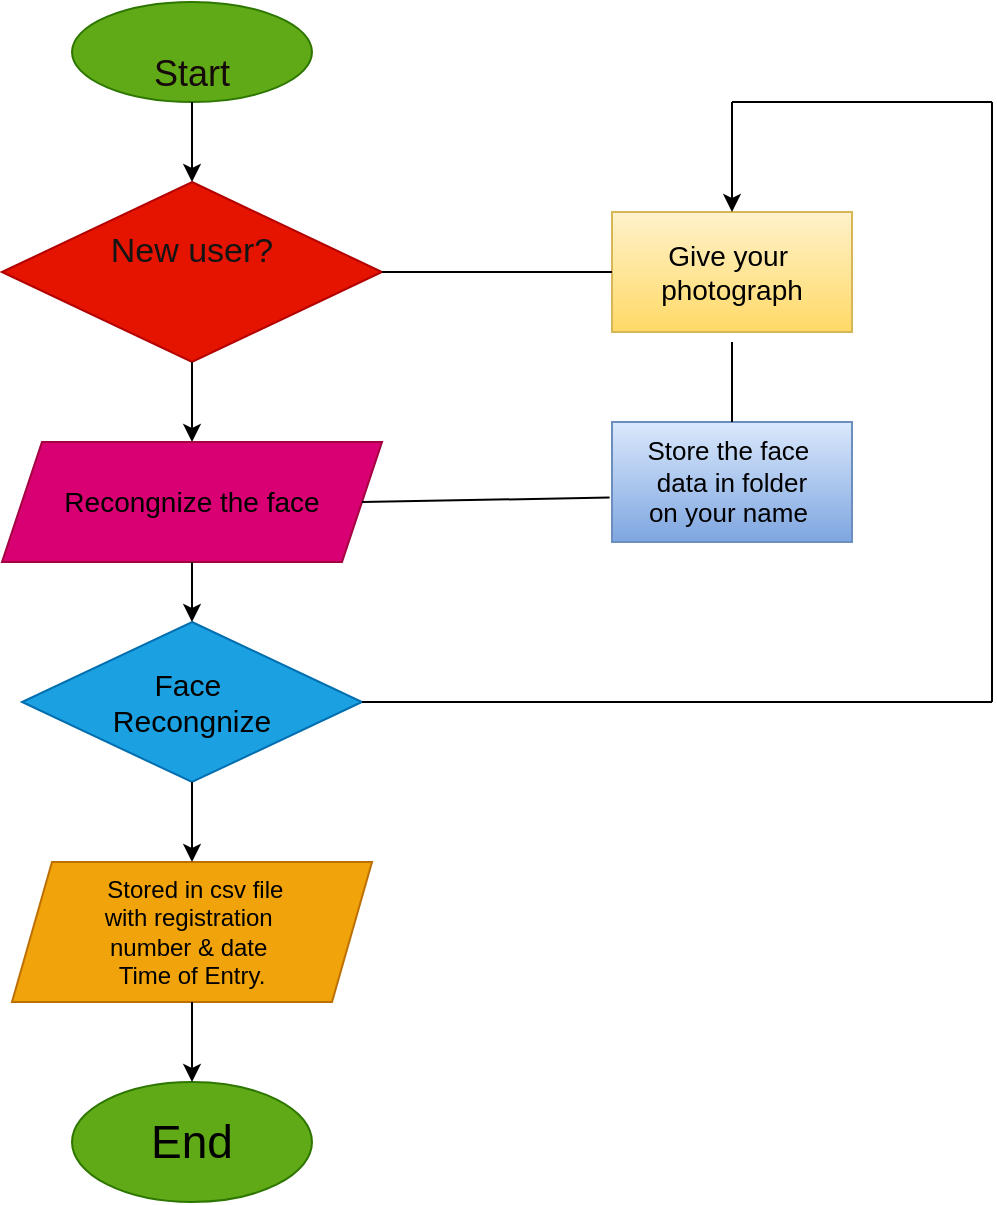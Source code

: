 <mxfile version="28.1.1">
  <diagram name="Page-1" id="t2oY4HdKHzvjQ1FrkzKl">
    <mxGraphModel dx="1042" dy="562" grid="1" gridSize="10" guides="1" tooltips="1" connect="1" arrows="1" fold="1" page="1" pageScale="1" pageWidth="850" pageHeight="1100" math="0" shadow="0">
      <root>
        <mxCell id="Svy-2zn7YNvV7I8tYLpZ-0" />
        <mxCell id="Svy-2zn7YNvV7I8tYLpZ-1" parent="Svy-2zn7YNvV7I8tYLpZ-0" />
        <mxCell id="mvrC8RXfldJ8lUkRN0pW-0" value="&lt;div&gt;&lt;br&gt;&lt;/div&gt;&lt;div&gt;Start&lt;/div&gt;" style="ellipse;whiteSpace=wrap;html=1;fillColor=#60a917;fontColor=light-dark(#150909, #121212);strokeColor=#2D7600;fontStyle=0;fontSize=18;" vertex="1" parent="Svy-2zn7YNvV7I8tYLpZ-1">
          <mxGeometry x="330" y="30" width="120" height="50" as="geometry" />
        </mxCell>
        <mxCell id="mvrC8RXfldJ8lUkRN0pW-2" value="New user?&lt;div&gt;&lt;br&gt;&lt;/div&gt;" style="rhombus;whiteSpace=wrap;html=1;fillColor=#e51400;fontColor=light-dark(#151414, #121212);strokeColor=#B20000;fontSize=17;" vertex="1" parent="Svy-2zn7YNvV7I8tYLpZ-1">
          <mxGeometry x="295" y="120" width="190" height="90" as="geometry" />
        </mxCell>
        <mxCell id="mvrC8RXfldJ8lUkRN0pW-3" value="Give your&amp;nbsp;&lt;div&gt;photograph&lt;/div&gt;" style="rounded=0;whiteSpace=wrap;html=1;fillColor=#fff2cc;gradientColor=#ffd966;strokeColor=#d6b656;fontColor=#000000;fontSize=14;" vertex="1" parent="Svy-2zn7YNvV7I8tYLpZ-1">
          <mxGeometry x="600" y="135" width="120" height="60" as="geometry" />
        </mxCell>
        <mxCell id="mvrC8RXfldJ8lUkRN0pW-4" value="Store the face&amp;nbsp;&lt;div&gt;&lt;span style=&quot;background-color: transparent;&quot;&gt;data in folder&lt;/span&gt;&lt;/div&gt;&lt;div&gt;&lt;span style=&quot;background-color: transparent;&quot;&gt;on your name&amp;nbsp;&lt;/span&gt;&lt;/div&gt;" style="rounded=0;whiteSpace=wrap;html=1;fillColor=#dae8fc;gradientColor=#7ea6e0;strokeColor=#6c8ebf;fontSize=13;fontColor=#000000;" vertex="1" parent="Svy-2zn7YNvV7I8tYLpZ-1">
          <mxGeometry x="600" y="240" width="120" height="60" as="geometry" />
        </mxCell>
        <mxCell id="mvrC8RXfldJ8lUkRN0pW-5" value="Recongnize the face" style="shape=parallelogram;perimeter=parallelogramPerimeter;whiteSpace=wrap;html=1;fixedSize=1;fillColor=#d80073;fontColor=#000000;strokeColor=#A50040;fontSize=14;" vertex="1" parent="Svy-2zn7YNvV7I8tYLpZ-1">
          <mxGeometry x="295" y="250" width="190" height="60" as="geometry" />
        </mxCell>
        <mxCell id="mvrC8RXfldJ8lUkRN0pW-6" value="&lt;font style=&quot;color: rgb(0, 0, 0);&quot;&gt;Face&amp;nbsp;&lt;/font&gt;&lt;div&gt;&lt;font style=&quot;color: rgb(0, 0, 0);&quot;&gt;Recongnize&lt;/font&gt;&lt;/div&gt;" style="rhombus;whiteSpace=wrap;html=1;fillColor=#1ba1e2;fontColor=#ffffff;strokeColor=#006EAF;fontSize=15;" vertex="1" parent="Svy-2zn7YNvV7I8tYLpZ-1">
          <mxGeometry x="305" y="340" width="170" height="80" as="geometry" />
        </mxCell>
        <mxCell id="mvrC8RXfldJ8lUkRN0pW-7" value="&amp;nbsp;Stored in csv file&lt;div&gt;with registration&amp;nbsp;&lt;/div&gt;&lt;div&gt;number &amp;amp; date&amp;nbsp;&lt;/div&gt;&lt;div&gt;Time of Entry.&lt;/div&gt;" style="shape=parallelogram;perimeter=parallelogramPerimeter;whiteSpace=wrap;html=1;fixedSize=1;fillColor=#f0a30a;fontColor=#000000;strokeColor=#BD7000;" vertex="1" parent="Svy-2zn7YNvV7I8tYLpZ-1">
          <mxGeometry x="300" y="460" width="180" height="70" as="geometry" />
        </mxCell>
        <mxCell id="mvrC8RXfldJ8lUkRN0pW-8" value="&lt;font style=&quot;font-size: 23px; color: rgb(0, 0, 0);&quot;&gt;End&lt;/font&gt;" style="ellipse;whiteSpace=wrap;html=1;fillColor=#60a917;fontColor=#ffffff;strokeColor=#2D7600;" vertex="1" parent="Svy-2zn7YNvV7I8tYLpZ-1">
          <mxGeometry x="330" y="570" width="120" height="60" as="geometry" />
        </mxCell>
        <mxCell id="mvrC8RXfldJ8lUkRN0pW-9" value="" style="endArrow=classic;html=1;rounded=0;exitX=0.5;exitY=1;exitDx=0;exitDy=0;entryX=0.5;entryY=0;entryDx=0;entryDy=0;" edge="1" parent="Svy-2zn7YNvV7I8tYLpZ-1" source="mvrC8RXfldJ8lUkRN0pW-0" target="mvrC8RXfldJ8lUkRN0pW-2">
          <mxGeometry width="50" height="50" relative="1" as="geometry">
            <mxPoint x="390" y="90" as="sourcePoint" />
            <mxPoint x="450" y="260" as="targetPoint" />
          </mxGeometry>
        </mxCell>
        <mxCell id="mvrC8RXfldJ8lUkRN0pW-10" value="" style="endArrow=classic;html=1;rounded=0;exitX=0.5;exitY=1;exitDx=0;exitDy=0;entryX=0.5;entryY=0;entryDx=0;entryDy=0;" edge="1" parent="Svy-2zn7YNvV7I8tYLpZ-1" source="mvrC8RXfldJ8lUkRN0pW-2" target="mvrC8RXfldJ8lUkRN0pW-5">
          <mxGeometry width="50" height="50" relative="1" as="geometry">
            <mxPoint x="400" y="310" as="sourcePoint" />
            <mxPoint x="450" y="260" as="targetPoint" />
          </mxGeometry>
        </mxCell>
        <mxCell id="mvrC8RXfldJ8lUkRN0pW-11" value="" style="endArrow=classic;html=1;rounded=0;exitX=0.5;exitY=1;exitDx=0;exitDy=0;entryX=0.5;entryY=0;entryDx=0;entryDy=0;" edge="1" parent="Svy-2zn7YNvV7I8tYLpZ-1" source="mvrC8RXfldJ8lUkRN0pW-5" target="mvrC8RXfldJ8lUkRN0pW-6">
          <mxGeometry width="50" height="50" relative="1" as="geometry">
            <mxPoint x="400" y="310" as="sourcePoint" />
            <mxPoint x="450" y="260" as="targetPoint" />
          </mxGeometry>
        </mxCell>
        <mxCell id="mvrC8RXfldJ8lUkRN0pW-12" value="" style="endArrow=classic;html=1;rounded=0;exitX=0.5;exitY=1;exitDx=0;exitDy=0;entryX=0.5;entryY=0;entryDx=0;entryDy=0;" edge="1" parent="Svy-2zn7YNvV7I8tYLpZ-1" source="mvrC8RXfldJ8lUkRN0pW-6" target="mvrC8RXfldJ8lUkRN0pW-7">
          <mxGeometry width="50" height="50" relative="1" as="geometry">
            <mxPoint x="400" y="310" as="sourcePoint" />
            <mxPoint x="450" y="260" as="targetPoint" />
          </mxGeometry>
        </mxCell>
        <mxCell id="mvrC8RXfldJ8lUkRN0pW-13" value="" style="endArrow=classic;html=1;rounded=0;exitX=0.5;exitY=1;exitDx=0;exitDy=0;entryX=0.5;entryY=0;entryDx=0;entryDy=0;" edge="1" parent="Svy-2zn7YNvV7I8tYLpZ-1" source="mvrC8RXfldJ8lUkRN0pW-7" target="mvrC8RXfldJ8lUkRN0pW-8">
          <mxGeometry width="50" height="50" relative="1" as="geometry">
            <mxPoint x="400" y="460" as="sourcePoint" />
            <mxPoint x="450" y="410" as="targetPoint" />
          </mxGeometry>
        </mxCell>
        <mxCell id="mvrC8RXfldJ8lUkRN0pW-14" value="" style="endArrow=none;html=1;rounded=0;entryX=0;entryY=0.5;entryDx=0;entryDy=0;exitX=1;exitY=0.5;exitDx=0;exitDy=0;" edge="1" parent="Svy-2zn7YNvV7I8tYLpZ-1" source="mvrC8RXfldJ8lUkRN0pW-2" target="mvrC8RXfldJ8lUkRN0pW-3">
          <mxGeometry width="50" height="50" relative="1" as="geometry">
            <mxPoint x="400" y="300" as="sourcePoint" />
            <mxPoint x="450" y="250" as="targetPoint" />
          </mxGeometry>
        </mxCell>
        <mxCell id="mvrC8RXfldJ8lUkRN0pW-15" value="" style="endArrow=none;html=1;rounded=0;exitX=1;exitY=0.5;exitDx=0;exitDy=0;entryX=-0.01;entryY=0.63;entryDx=0;entryDy=0;entryPerimeter=0;" edge="1" parent="Svy-2zn7YNvV7I8tYLpZ-1" source="mvrC8RXfldJ8lUkRN0pW-5" target="mvrC8RXfldJ8lUkRN0pW-4">
          <mxGeometry width="50" height="50" relative="1" as="geometry">
            <mxPoint x="400" y="300" as="sourcePoint" />
            <mxPoint x="450" y="250" as="targetPoint" />
          </mxGeometry>
        </mxCell>
        <mxCell id="mvrC8RXfldJ8lUkRN0pW-18" value="" style="endArrow=none;html=1;rounded=0;exitX=1;exitY=0.5;exitDx=0;exitDy=0;" edge="1" parent="Svy-2zn7YNvV7I8tYLpZ-1" source="mvrC8RXfldJ8lUkRN0pW-6">
          <mxGeometry width="50" height="50" relative="1" as="geometry">
            <mxPoint x="400" y="300" as="sourcePoint" />
            <mxPoint x="790" y="380" as="targetPoint" />
          </mxGeometry>
        </mxCell>
        <mxCell id="mvrC8RXfldJ8lUkRN0pW-19" value="" style="endArrow=none;html=1;rounded=0;" edge="1" parent="Svy-2zn7YNvV7I8tYLpZ-1">
          <mxGeometry width="50" height="50" relative="1" as="geometry">
            <mxPoint x="790" y="380" as="sourcePoint" />
            <mxPoint x="790" y="80" as="targetPoint" />
          </mxGeometry>
        </mxCell>
        <mxCell id="mvrC8RXfldJ8lUkRN0pW-20" value="" style="endArrow=none;html=1;rounded=0;" edge="1" parent="Svy-2zn7YNvV7I8tYLpZ-1">
          <mxGeometry width="50" height="50" relative="1" as="geometry">
            <mxPoint x="660" y="80" as="sourcePoint" />
            <mxPoint x="790" y="80" as="targetPoint" />
          </mxGeometry>
        </mxCell>
        <mxCell id="mvrC8RXfldJ8lUkRN0pW-21" value="" style="endArrow=classic;html=1;rounded=0;entryX=0.5;entryY=0;entryDx=0;entryDy=0;" edge="1" parent="Svy-2zn7YNvV7I8tYLpZ-1" target="mvrC8RXfldJ8lUkRN0pW-3">
          <mxGeometry width="50" height="50" relative="1" as="geometry">
            <mxPoint x="660" y="80" as="sourcePoint" />
            <mxPoint x="450" y="250" as="targetPoint" />
          </mxGeometry>
        </mxCell>
        <mxCell id="mvrC8RXfldJ8lUkRN0pW-22" value="" style="endArrow=none;html=1;rounded=0;exitX=0.5;exitY=0;exitDx=0;exitDy=0;" edge="1" parent="Svy-2zn7YNvV7I8tYLpZ-1" source="mvrC8RXfldJ8lUkRN0pW-4">
          <mxGeometry width="50" height="50" relative="1" as="geometry">
            <mxPoint x="400" y="300" as="sourcePoint" />
            <mxPoint x="660" y="200" as="targetPoint" />
          </mxGeometry>
        </mxCell>
      </root>
    </mxGraphModel>
  </diagram>
</mxfile>
